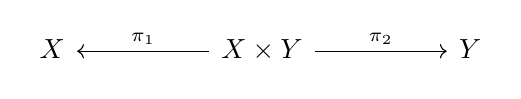 \begin{tikzcd}
  X && {X \times Y} && Y 
  \arrow["{\pi_1}"', from=1-3, to=1-1]
  \arrow["{\pi_2}", from=1-3, to=1-5]
\end{tikzcd}

